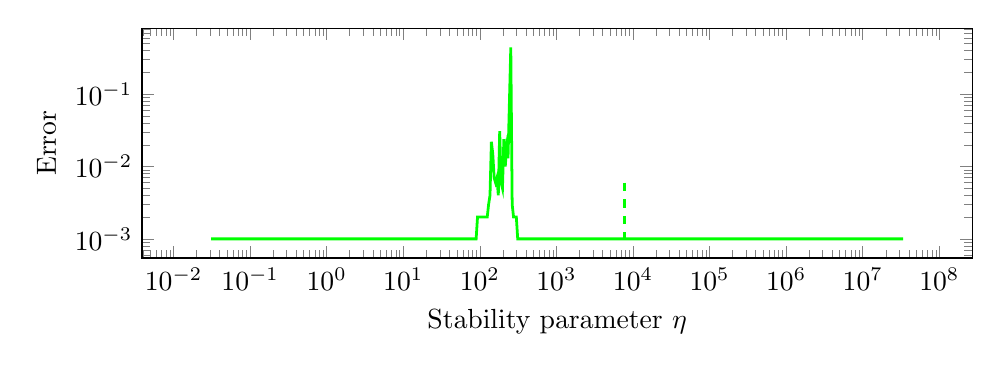 \begin{tikzpicture}%
\begin{axis}[xmode=log,ymode=log,height=4.5cm,mark options={solid},xlabel={Stability parameter $\eta$},ylabel={Error},width=1\textwidth]%
\addplot[color=green,line width=1pt,solid] coordinates {%
(0.031,0.001)%
(0.033,0.001)%
(0.034,0.001)%
(0.036,0.001)%
(0.037,0.001)%
(0.038,0.001)%
(0.04,0.001)%
(0.042,0.001)%
(0.044,0.001)%
(0.045,0.001)%
(0.047,0.001)%
(0.049,0.001)%
(0.052,0.001)%
(0.054,0.001)%
(0.056,0.001)%
(0.058,0.001)%
(0.061,0.001)%
(0.063,0.001)%
(0.066,0.001)%
(0.069,0.001)%
(0.072,0.001)%
(0.075,0.001)%
(0.078,0.001)%
(0.082,0.001)%
(0.085,0.001)%
(0.089,0.001)%
(0.092,0.001)%
(0.096,0.001)%
(0.1,0.001)%
(0.105,0.001)%
(0.109,0.001)%
(0.114,0.001)%
(0.119,0.001)%
(0.124,0.001)%
(0.129,0.001)%
(0.134,0.001)%
(0.14,0.001)%
(0.146,0.001)%
(0.152,0.001)%
(0.159,0.001)%
(0.165,0.001)%
(0.172,0.001)%
(0.18,0.001)%
(0.188,0.001)%
(0.196,0.001)%
(0.204,0.001)%
(0.212,0.001)%
(0.221,0.001)%
(0.231,0.001)%
(0.241,0.001)%
(0.251,0.001)%
(0.262,0.001)%
(0.273,0.001)%
(0.284,0.001)%
(0.297,0.001)%
(0.309,0.001)%
(0.322,0.001)%
(0.336,0.001)%
(0.35,0.001)%
(0.365,0.001)%
(0.381,0.001)%
(0.397,0.001)%
(0.414,0.001)%
(0.432,0.001)%
(0.45,0.001)%
(0.469,0.001)%
(0.489,0.001)%
(0.51,0.001)%
(0.532,0.001)%
(0.554,0.001)%
(0.578,0.001)%
(0.602,0.001)%
(0.628,0.001)%
(0.655,0.001)%
(0.683,0.001)%
(0.712,0.001)%
(0.742,0.001)%
(0.773,0.001)%
(0.806,0.001)%
(0.841,0.001)%
(0.876,0.001)%
(0.914,0.001)%
(0.953,0.001)%
(0.993,0.001)%
(1.035,0.001)%
(1.079,0.001)%
(1.125,0.001)%
(1.173,0.001)%
(1.223,0.001)%
(1.275,0.001)%
(1.33,0.001)%
(1.386,0.001)%
(1.445,0.001)%
(1.507,0.001)%
(1.571,0.001)%
(1.637,0.001)%
(1.707,0.001)%
(1.78,0.001)%
(1.855,0.001)%
(1.934,0.001)%
(2.017,0.001)%
(2.102,0.001)%
(2.192,0.001)%
(2.285,0.001)%
(2.382,0.001)%
(2.484,0.001)%
(2.59,0.001)%
(2.7,0.001)%
(2.815,0.001)%
(2.934,0.001)%
(3.059,0.001)%
(3.189,0.001)%
(3.325,0.001)%
(3.467,0.001)%
(3.614,0.001)%
(3.768,0.001)%
(3.928,0.001)%
(4.096,0.001)%
(4.27,0.001)%
(4.452,0.001)%
(4.641,0.001)%
(4.838,0.001)%
(5.044,0.001)%
(5.259,0.001)%
(5.483,0.001)%
(5.716,0.001)%
(5.959,0.001)%
(6.213,0.001)%
(6.477,0.001)%
(6.753,0.001)%
(7.04,0.001)%
(7.34,0.001)%
(7.652,0.001)%
(7.978,0.001)%
(8.317,0.001)%
(8.671,0.001)%
(9.04,0.001)%
(9.425,0.001)%
(9.826,0.001)%
(10.244,0.001)%
(10.68,0.001)%
(11.134,0.001)%
(11.608,0.001)%
(12.102,0.001)%
(12.617,0.001)%
(13.154,0.001)%
(13.714,0.001)%
(14.297,0.001)%
(14.906,0.001)%
(15.54,0.001)%
(16.201,0.001)%
(16.891,0.001)%
(17.609,0.001)%
(18.359,0.001)%
(19.14,0.001)%
(19.955,0.001)%
(20.804,0.001)%
(21.689,0.001)%
(22.612,0.001)%
(23.574,0.001)%
(24.577,0.001)%
(25.623,0.001)%
(26.713,0.001)%
(27.85,0.001)%
(29.035,0.001)%
(30.27,0.001)%
(31.559,0.001)%
(32.901,0.001)%
(34.301,0.001)%
(35.761,0.001)%
(37.283,0.001)%
(38.869,0.001)%
(40.523,0.001)%
(42.248,0.001)%
(44.045,0.001)%
(45.92,0.001)%
(47.874,0.001)%
(49.911,0.001)%
(52.035,0.001)%
(54.249,0.001)%
(56.557,0.001)%
(58.964,0.001)%
(61.473,0.001)%
(64.089,0.001)%
(66.816,0.001)%
(69.659,0.001)%
(72.623,0.001)%
(75.714,0.001)%
(78.936,0.001)%
(82.295,0.001)%
(85.796,0.001)%
(89.447,0.001)%
(93.253,0.002)%
(97.222,0.002)%
(101.359,0.002)%
(105.672,0.002)%
(110.168,0.002)%
(114.856,0.002)%
(119.744,0.002)%
(124.839,0.002)%
(130.151,0.003)%
(135.69,0.004)%
(141.464,0.022)%
(147.484,0.015)%
(153.759,0.007)%
(160.302,0.006)%
(167.123,0.007)%
(174.235,0.004)%
(181.649,0.031)%
(189.379,0.006)%
(197.437,0.005)%
(205.839,0.024)%
(214.598,0.01)%
(223.729,0.018)%
(233.25,0.013)%
(243.175,0.076)%
(253.523,0.445)%
(264.311,0.003)%
(275.558,0.002)%
(287.284,0.002)%
(299.508,0.002)%
(312.253,0.001)%
(325.539,0.001)%
(339.392,0.001)%
(353.834,0.001)%
(368.893,0.001)%
(384.589,0.001)%
(400.954,0.001)%
(418.016,0.001)%
(435.805,0.001)%
(454.349,0.001)%
(473.683,0.001)%
(493.84,0.001)%
(514.854,0.001)%
(536.762,0.001)%
(559.6,0.001)%
(583.414,0.001)%
(608.24,0.001)%
(634.122,0.001)%
(661.107,0.001)%
(689.238,0.001)%
(718.566,0.001)%
(749.142,0.001)%
(781.021,0.001)%
(814.256,0.001)%
(848.906,0.001)%
(885.027,0.001)%
(922.688,0.001)%
(961.952,0.001)%
(1002.883,0.001)%
(1045.558,0.001)%
(1090.051,0.001)%
(1136.435,0.001)%
(1184.794,0.001)%
(1235.21,0.001)%
(1287.773,0.001)%
(1342.57,0.001)%
(1399.699,0.001)%
(1459.261,0.001)%
(1521.357,0.001)%
(1586.093,0.001)%
(1653.587,0.001)%
(1723.952,0.001)%
(1797.309,0.001)%
(1873.789,0.001)%
(1953.523,0.001)%
(2036.653,0.001)%
(2123.318,0.001)%
(2213.67,0.001)%
(2307.869,0.001)%
(2406.074,0.001)%
(2508.458,0.001)%
(2615.2,0.001)%
(2726.483,0.001)%
(2842.502,0.001)%
(2963.459,0.001)%
(3089.562,0.001)%
(3221.024,0.001)%
(3358.08,0.001)%
(3500.992,0.001)%
(3649.952,0.001)%
(3805.28,0.001)%
(3967.2,0.001)%
(4136.032,0.001)%
(4312.032,0.001)%
(4495.52,0.001)%
(4686.816,0.001)%
(4886.24,0.001)%
(5094.176,0.001)%
(5310.944,0.001)%
(5536.928,0.001)%
(5772.544,0.001)%
(6018.176,0.001)%
(6274.272,0.001)%
(6541.248,0.001)%
(6819.584,0.001)%
(7109.792,0.001)%
(7412.32,0.001)%
(7727.744,0.001)%
(8056.576,0.001)%
(8399.424,0.001)%
(8756.832,0.001)%
(9129.44,0.001)%
(9517.92,0.001)%
(9922.944,0.001)%
(10345.184,0.001)%
(10785.408,0.001)%
(11244.352,0.001)%
(11722.848,0.001)%
(12221.664,0.001)%
(12741.728,0.001)%
(13283.936,0.001)%
(13849.216,0.001)%
(14438.528,0.001)%
(15052.928,0.001)%
(15693.472,0.001)%
(16361.248,0.001)%
(17057.472,0.001)%
(17783.328,0.001)%
(18540.032,0.001)%
(19328.96,0.001)%
(20151.456,0.001)%
(21008.96,0.001)%
(21902.944,0.001)%
(22834.976,0.001)%
(23806.656,0.001)%
(24819.712,0.001)%
(25875.84,0.001)%
(26976.928,0.001)%
(28124.864,0.001)%
(29321.664,0.001)%
(30569.376,0.001)%
(31870.176,0.001)%
(33226.24,0.001)%
(34640.32,0.001)%
(36114.24,0.001)%
(37650.88,0.001)%
(39253.12,0.001)%
(40923.52,0.001)%
(42664.96,0.001)%
(44480.32,0.001)%
(46373.12,0.001)%
(48346.56,0.001)%
(50403.84,0.001)%
(52548.48,0.001)%
(54784.64,0.001)%
(57115.84,0.001)%
(59546.24,0.001)%
(62080.0,0.001)%
(64721.92,0.001)%
(67475.84,0.001)%
(70347.2,0.001)%
(73340.48,0.001)%
(76461.44,0.001)%
(79715.2,0.001)%
(83107.2,0.001)%
(86643.52,0.001)%
(90330.56,0.001)%
(94174.4,0.001)%
(98181.76,0.001)%
(102359.68,0.001)%
(106715.2,0.001)%
(111256.32,0.001)%
(115990.4,0.001)%
(120926.08,0.001)%
(126072.0,0.001)%
(131436.8,0.001)%
(137029.76,0.001)%
(142860.48,0.001)%
(148939.84,0.001)%
(155277.44,0.001)%
(161884.8,0.001)%
(168773.44,0.001)%
(175955.2,0.001)%
(183442.56,0.001)%
(191248.64,0.001)%
(199386.88,0.001)%
(207871.36,0.001)%
(216716.8,0.001)%
(225938.56,0.001)%
(235552.96,0.001)%
(245576.32,0.001)%
(256026.24,0.001)%
(266920.64,0.001)%
(278279.04,0.001)%
(290120.32,0.001)%
(302465.92,0.001)%
(315336.64,0.001)%
(328755.2,0.001)%
(342745.6,0.001)%
(357328.0,0.001)%
(372534.4,0.001)%
(388387.2,0.001)%
(404912.0,0.001)%
(422144.0,0.001)%
(440105.6,0.001)%
(458835.2,0.001)%
(478358.4,0.001)%
(498713.6,0.001)%
(519936.0,0.001)%
(542060.8,0.001)%
(565126.4,0.001)%
(589174.4,0.001)%
(614246.4,0.001)%
(640384.0,0.001)%
(667635.2,0.001)%
(696044.8,0.001)%
(725660.8,0.001)%
(756540.8,0.001)%
(788732.8,0.001)%
(822297.6,0.001)%
(857286.4,0.001)%
(893766.4,0.001)%
(931798.4,0.001)%
(971449.6,0.001)%
(1012787.2,0.001)%
(1055884.8,0.001)%
(1100816.0,0.001)%
(1147657.6,0.001)%
(1196492.8,0.001)%
(1247408.0,0.001)%
(1300486.4,0.001)%
(1355827.2,0.001)%
(1413520.0,0.001)%
(1473670.4,0.001)%
(1536377.6,0.001)%
(1601756.8,0.001)%
(1669913.6,0.001)%
(1740972.8,0.001)%
(1815056.0,0.001)%
(1892291.2,0.001)%
(1972812.8,0.001)%
(2056761.6,0.001)%
(2144284.8,0.001)%
(2235529.6,0.001)%
(2330656.0,0.001)%
(2429830.4,0.001)%
(2533228.8,0.001)%
(2641024.0,0.001)%
(2753404.8,0.001)%
(2870569.6,0.001)%
(2992720.0,0.001)%
(3120067.2,0.001)%
(3252832.0,0.001)%
(3391264.0,0.001)%
(3535552.0,0.001)%
(3686016.0,0.001)%
(3842848.0,0.001)%
(4006368.0,0.001)%
(4176864.0,0.001)%
(4354592.0,0.001)%
(4539904.0,0.001)%
(4733088.0,0.001)%
(4934496.0,0.001)%
(5144448.0,0.001)%
(5363360.0,0.001)%
(5591584.0,0.001)%
(5829536.0,0.001)%
(6077600.0,0.001)%
(6336224.0,0.001)%
(6605856.0,0.001)%
(6886944.0,0.001)%
(7180000.0,0.001)%
(7485536.0,0.001)%
(7804064.0,0.001)%
(8136128.0,0.001)%
(8482336.0,0.001)%
(8843296.0,0.001)%
(9219584.0,0.001)%
(9611904.0,0.001)%
(10020928.0,0.001)%
(10447360.0,0.001)%
(10891904.0,0.001)%
(11355392.0,0.001)%
(11838592.0,0.001)%
(12342368.0,0.001)%
(12867552.0,0.001)%
(13415104.0,0.001)%
(13985952.0,0.001)%
(14581088.0,0.001)%
(15201568.0,0.001)%
(15848416.0,0.001)%
(16522816.0,0.001)%
(17225888.0,0.001)%
(17958912.0,0.001)%
(18723104.0,0.001)%
(19519840.0,0.001)%
(20350432.0,0.001)%
(21216416.0,0.001)%
(22119232.0,0.001)%
(23060448.0,0.001)%
(24041728.0,0.001)%
(25064768.0,0.001)%
(26131360.0,0.001)%
(27243328.0,0.001)%
(28402592.0,0.001)%
(29611200.0,0.001)%
(30871232.0,0.001)%
(32184960.0,0.001)%
(33554560.0,0.001)%
};%
%
%
\addplot[color=green,line width=1pt,dashed] coordinates {%
(7680.0,0.006)%
(7680.0,0.006)%
(7680.0,0.006)%
(7680.0,0.006)%
(7680.0,0.006)%
(7680.0,0.006)%
(7680.0,0.006)%
(7680.0,0.006)%
(7680.0,0.006)%
(7680.0,0.006)%
(7680.0,0.006)%
(7680.0,0.006)%
(7680.0,0.006)%
(7680.0,0.006)%
(7680.0,0.006)%
(7680.0,0.006)%
(7680.0,0.006)%
(7680.0,0.006)%
(7680.0,0.006)%
(7680.0,0.006)%
(7680.0,0.006)%
(7680.0,0.006)%
(7680.0,0.006)%
(7680.0,0.006)%
(7680.0,0.006)%
(7680.0,0.006)%
(7680.0,0.006)%
(7680.0,0.006)%
(7680.0,0.006)%
(7680.0,0.006)%
(7680.0,0.006)%
(7680.0,0.006)%
(7680.0,0.006)%
(7680.0,0.006)%
(7680.0,0.006)%
(7680.0,0.006)%
(7680.0,0.006)%
(7680.0,0.006)%
(7680.0,0.006)%
(7680.0,0.006)%
(7680.0,0.006)%
(7680.0,0.006)%
(7680.0,0.006)%
(7680.0,0.006)%
(7680.0,0.006)%
(7680.0,0.006)%
(7680.0,0.006)%
(7680.0,0.006)%
(7680.0,0.006)%
(7680.0,0.006)%
(7680.0,0.006)%
(7680.0,0.006)%
(7680.0,0.006)%
(7680.0,0.006)%
(7680.0,0.006)%
(7680.0,0.006)%
(7680.0,0.006)%
(7680.0,0.006)%
(7680.0,0.006)%
(7680.0,0.006)%
(7680.0,0.006)%
(7680.0,0.006)%
(7680.0,0.006)%
(7680.0,0.006)%
(7680.0,0.006)%
(7680.0,0.006)%
(7680.0,0.006)%
(7680.0,0.006)%
(7680.0,0.006)%
(7680.0,0.006)%
(7680.0,0.006)%
(7680.0,0.006)%
(7680.0,0.006)%
(7680.0,0.005)%
(7680.0,0.005)%
(7680.0,0.005)%
(7680.0,0.005)%
(7680.0,0.005)%
(7680.0,0.005)%
(7680.0,0.005)%
(7680.0,0.005)%
(7680.0,0.005)%
(7680.0,0.005)%
(7680.0,0.005)%
(7680.0,0.005)%
(7680.0,0.005)%
(7680.0,0.005)%
(7680.0,0.005)%
(7680.0,0.005)%
(7680.0,0.005)%
(7680.0,0.005)%
(7680.0,0.005)%
(7680.0,0.005)%
(7680.0,0.005)%
(7680.0,0.005)%
(7680.0,0.005)%
(7680.0,0.005)%
(7680.0,0.005)%
(7680.0,0.005)%
(7680.0,0.005)%
(7680.0,0.005)%
(7680.0,0.005)%
(7680.0,0.005)%
(7680.0,0.005)%
(7680.0,0.005)%
(7680.0,0.005)%
(7680.0,0.005)%
(7680.0,0.005)%
(7680.0,0.005)%
(7680.0,0.005)%
(7680.0,0.005)%
(7680.0,0.005)%
(7680.0,0.005)%
(7680.0,0.005)%
(7680.0,0.005)%
(7680.0,0.005)%
(7680.0,0.005)%
(7680.0,0.005)%
(7680.0,0.005)%
(7680.0,0.005)%
(7680.0,0.005)%
(7680.0,0.005)%
(7680.0,0.005)%
(7680.0,0.005)%
(7680.0,0.005)%
(7680.0,0.005)%
(7680.0,0.005)%
(7680.0,0.005)%
(7680.0,0.005)%
(7680.0,0.005)%
(7680.0,0.005)%
(7680.0,0.005)%
(7680.0,0.005)%
(7680.0,0.005)%
(7680.0,0.005)%
(7680.0,0.005)%
(7680.0,0.005)%
(7680.0,0.005)%
(7680.0,0.005)%
(7680.0,0.005)%
(7680.0,0.005)%
(7680.0,0.005)%
(7680.0,0.005)%
(7680.0,0.005)%
(7680.0,0.005)%
(7680.0,0.005)%
(7680.0,0.005)%
(7680.0,0.005)%
(7680.0,0.005)%
(7680.0,0.005)%
(7680.0,0.005)%
(7680.0,0.005)%
(7680.0,0.005)%
(7680.0,0.005)%
(7680.0,0.005)%
(7680.0,0.004)%
(7680.0,0.004)%
(7680.0,0.004)%
(7680.0,0.004)%
(7680.0,0.004)%
(7680.0,0.004)%
(7680.0,0.004)%
(7680.0,0.004)%
(7680.0,0.004)%
(7680.0,0.004)%
(7680.0,0.004)%
(7680.0,0.004)%
(7680.0,0.004)%
(7680.0,0.004)%
(7680.0,0.004)%
(7680.0,0.004)%
(7680.0,0.004)%
(7680.0,0.004)%
(7680.0,0.004)%
(7680.0,0.004)%
(7680.0,0.004)%
(7680.0,0.004)%
(7680.0,0.004)%
(7680.0,0.004)%
(7680.0,0.004)%
(7680.0,0.004)%
(7680.0,0.004)%
(7680.0,0.004)%
(7680.0,0.004)%
(7680.0,0.004)%
(7680.0,0.004)%
(7680.0,0.004)%
(7680.0,0.004)%
(7680.0,0.004)%
(7680.0,0.004)%
(7680.0,0.004)%
(7680.0,0.004)%
(7680.0,0.004)%
(7680.0,0.004)%
(7680.0,0.004)%
(7680.0,0.004)%
(7680.0,0.004)%
(7680.0,0.004)%
(7680.0,0.004)%
(7680.0,0.004)%
(7680.0,0.004)%
(7680.0,0.004)%
(7680.0,0.004)%
(7680.0,0.004)%
(7680.0,0.004)%
(7680.0,0.004)%
(7680.0,0.004)%
(7680.0,0.004)%
(7680.0,0.004)%
(7680.0,0.004)%
(7680.0,0.004)%
(7680.0,0.004)%
(7680.0,0.004)%
(7680.0,0.004)%
(7680.0,0.004)%
(7680.0,0.004)%
(7680.0,0.004)%
(7680.0,0.004)%
(7680.0,0.004)%
(7680.0,0.004)%
(7680.0,0.004)%
(7680.0,0.004)%
(7680.0,0.004)%
(7680.0,0.004)%
(7680.0,0.004)%
(7680.0,0.004)%
(7680.0,0.004)%
(7680.0,0.004)%
(7680.0,0.004)%
(7680.0,0.004)%
(7680.0,0.004)%
(7680.0,0.004)%
(7680.0,0.004)%
(7680.0,0.004)%
(7680.0,0.004)%
(7680.0,0.004)%
(7680.0,0.003)%
(7680.0,0.003)%
(7680.0,0.003)%
(7680.0,0.003)%
(7680.0,0.003)%
(7680.0,0.003)%
(7680.0,0.003)%
(7680.0,0.003)%
(7680.0,0.003)%
(7680.0,0.003)%
(7680.0,0.003)%
(7680.0,0.003)%
(7680.0,0.003)%
(7680.0,0.003)%
(7680.0,0.003)%
(7680.0,0.003)%
(7680.0,0.003)%
(7680.0,0.003)%
(7680.0,0.003)%
(7680.0,0.003)%
(7680.0,0.003)%
(7680.0,0.003)%
(7680.0,0.003)%
(7680.0,0.003)%
(7680.0,0.003)%
(7680.0,0.003)%
(7680.0,0.003)%
(7680.0,0.003)%
(7680.0,0.003)%
(7680.0,0.003)%
(7680.0,0.003)%
(7680.0,0.003)%
(7680.0,0.003)%
(7680.0,0.003)%
(7680.0,0.003)%
(7680.0,0.003)%
(7680.0,0.003)%
(7680.0,0.003)%
(7680.0,0.003)%
(7680.0,0.003)%
(7680.0,0.003)%
(7680.0,0.003)%
(7680.0,0.003)%
(7680.0,0.003)%
(7680.0,0.003)%
(7680.0,0.003)%
(7680.0,0.003)%
(7680.0,0.003)%
(7680.0,0.003)%
(7680.0,0.003)%
(7680.0,0.003)%
(7680.0,0.003)%
(7680.0,0.003)%
(7680.0,0.003)%
(7680.0,0.003)%
(7680.0,0.003)%
(7680.0,0.003)%
(7680.0,0.003)%
(7680.0,0.003)%
(7680.0,0.003)%
(7680.0,0.003)%
(7680.0,0.003)%
(7680.0,0.003)%
(7680.0,0.003)%
(7680.0,0.003)%
(7680.0,0.003)%
(7680.0,0.003)%
(7680.0,0.003)%
(7680.0,0.003)%
(7680.0,0.003)%
(7680.0,0.003)%
(7680.0,0.003)%
(7680.0,0.003)%
(7680.0,0.003)%
(7680.0,0.003)%
(7680.0,0.003)%
(7680.0,0.003)%
(7680.0,0.003)%
(7680.0,0.003)%
(7680.0,0.003)%
(7680.0,0.003)%
(7680.0,0.002)%
(7680.0,0.002)%
(7680.0,0.002)%
(7680.0,0.002)%
(7680.0,0.002)%
(7680.0,0.002)%
(7680.0,0.002)%
(7680.0,0.002)%
(7680.0,0.002)%
(7680.0,0.002)%
(7680.0,0.002)%
(7680.0,0.002)%
(7680.0,0.002)%
(7680.0,0.002)%
(7680.0,0.002)%
(7680.0,0.002)%
(7680.0,0.002)%
(7680.0,0.002)%
(7680.0,0.002)%
(7680.0,0.002)%
(7680.0,0.002)%
(7680.0,0.002)%
(7680.0,0.002)%
(7680.0,0.002)%
(7680.0,0.002)%
(7680.0,0.002)%
(7680.0,0.002)%
(7680.0,0.002)%
(7680.0,0.002)%
(7680.0,0.002)%
(7680.0,0.002)%
(7680.0,0.002)%
(7680.0,0.002)%
(7680.0,0.002)%
(7680.0,0.002)%
(7680.0,0.002)%
(7680.0,0.002)%
(7680.0,0.002)%
(7680.0,0.002)%
(7680.0,0.002)%
(7680.0,0.002)%
(7680.0,0.002)%
(7680.0,0.002)%
(7680.0,0.002)%
(7680.0,0.002)%
(7680.0,0.002)%
(7680.0,0.002)%
(7680.0,0.002)%
(7680.0,0.002)%
(7680.0,0.002)%
(7680.0,0.002)%
(7680.0,0.002)%
(7680.0,0.002)%
(7680.0,0.002)%
(7680.0,0.002)%
(7680.0,0.002)%
(7680.0,0.002)%
(7680.0,0.002)%
(7680.0,0.002)%
(7680.0,0.002)%
(7680.0,0.002)%
(7680.0,0.002)%
(7680.0,0.002)%
(7680.0,0.002)%
(7680.0,0.002)%
(7680.0,0.002)%
(7680.0,0.002)%
(7680.0,0.002)%
(7680.0,0.002)%
(7680.0,0.002)%
(7680.0,0.002)%
(7680.0,0.002)%
(7680.0,0.002)%
(7680.0,0.002)%
(7680.0,0.002)%
(7680.0,0.002)%
(7680.0,0.002)%
(7680.0,0.002)%
(7680.0,0.002)%
(7680.0,0.002)%
(7680.0,0.002)%
(7680.0,0.001)%
(7680.0,0.001)%
(7680.0,0.001)%
(7680.0,0.001)%
(7680.0,0.001)%
(7680.0,0.001)%
(7680.0,0.001)%
(7680.0,0.001)%
(7680.0,0.001)%
(7680.0,0.001)%
(7680.0,0.001)%
(7680.0,0.001)%
(7680.0,0.001)%
(7680.0,0.001)%
(7680.0,0.001)%
(7680.0,0.001)%
(7680.0,0.001)%
(7680.0,0.001)%
(7680.0,0.001)%
(7680.0,0.001)%
(7680.0,0.001)%
(7680.0,0.001)%
(7680.0,0.001)%
(7680.0,0.001)%
(7680.0,0.001)%
(7680.0,0.001)%
(7680.0,0.001)%
(7680.0,0.001)%
(7680.0,0.001)%
(7680.0,0.001)%
(7680.0,0.001)%
(7680.0,0.001)%
(7680.0,0.001)%
(7680.0,0.001)%
(7680.0,0.001)%
(7680.0,0.001)%
(7680.0,0.001)%
(7680.0,0.001)%
(7680.0,0.001)%
(7680.0,0.001)%
(7680.0,0.001)%
(7680.0,0.001)%
(7680.0,0.001)%
(7680.0,0.001)%
(7680.0,0.001)%
(7680.0,0.001)%
(7680.0,0.001)%
(7680.0,0.001)%
(7680.0,0.001)%
(7680.0,0.001)%
(7680.0,0.001)%
(7680.0,0.001)%
(7680.0,0.001)%
(7680.0,0.001)%
(7680.0,0.001)%
(7680.0,0.001)%
(7680.0,0.001)%
(7680.0,0.001)%
(7680.0,0.001)%
(7680.0,0.001)%
(7680.0,0.001)%
(7680.0,0.001)%
(7680.0,0.001)%
(7680.0,0.001)%
(7680.0,0.001)%
(7680.0,0.001)%
(7680.0,0.001)%
(7680.0,0.001)%
(7680.0,0.001)%
(7680.0,0.001)%
(7680.0,0.001)%
(7680.0,0.001)%
(7680.0,0.001)%
(7680.0,0.001)%
(7680.0,0.001)%
(7680.0,0.001)%
(7680.0,0.001)%
(7680.0,0.001)%
(7680.0,0.001)%
(7680.0,0.001)%
(7680.0,0.001)%
(7680.0,0.001)%
(7680.0,0.0)%
(7680.0,0.0)%
(7680.0,0.0)%
(7680.0,0.0)%
(7680.0,0.0)%
(7680.0,0.0)%
(7680.0,0.0)%
(7680.0,0.0)%
(7680.0,0.0)%
(7680.0,0.0)%
(7680.0,0.0)%
(7680.0,0.0)%
(7680.0,0.0)%
(7680.0,0.0)%
(7680.0,0.0)%
(7680.0,0.0)%
(7680.0,0.0)%
(7680.0,0.0)%
(7680.0,0.0)%
(7680.0,0.0)%
};%
%
%
\end{axis}%
\end{tikzpicture}%
